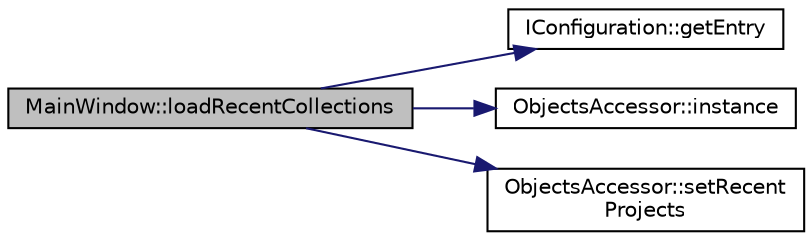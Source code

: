 digraph "MainWindow::loadRecentCollections"
{
 // LATEX_PDF_SIZE
  edge [fontname="Helvetica",fontsize="10",labelfontname="Helvetica",labelfontsize="10"];
  node [fontname="Helvetica",fontsize="10",shape=record];
  rankdir="LR";
  Node1 [label="MainWindow::loadRecentCollections",height=0.2,width=0.4,color="black", fillcolor="grey75", style="filled", fontcolor="black",tooltip=" "];
  Node1 -> Node2 [color="midnightblue",fontsize="10",style="solid",fontname="Helvetica"];
  Node2 [label="IConfiguration::getEntry",height=0.2,width=0.4,color="black", fillcolor="white", style="filled",URL="$struct_i_configuration.html#a56f21aac17f8a84e7c708081b922f595",tooltip=" "];
  Node1 -> Node3 [color="midnightblue",fontsize="10",style="solid",fontname="Helvetica"];
  Node3 [label="ObjectsAccessor::instance",height=0.2,width=0.4,color="black", fillcolor="white", style="filled",URL="$class_objects_accessor.html#adcde9d95f2bbdd55714d9bd9bb3efce4",tooltip=" "];
  Node1 -> Node4 [color="midnightblue",fontsize="10",style="solid",fontname="Helvetica"];
  Node4 [label="ObjectsAccessor::setRecent\lProjects",height=0.2,width=0.4,color="black", fillcolor="white", style="filled",URL="$class_objects_accessor.html#a8922ac7c16e27cd5ed94e7b1e8d20ce8",tooltip=" "];
}
